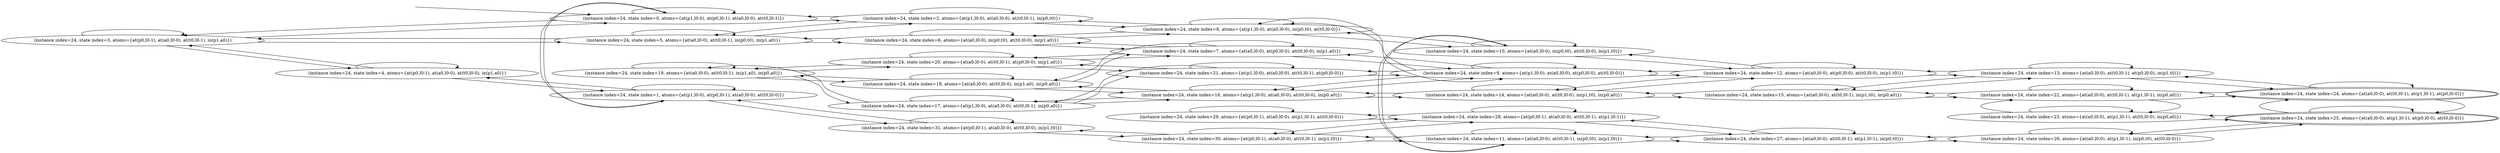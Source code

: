 digraph {
rankdir="LR"
s3[label="(instance index=24, state index=3, atoms={at(p0,l0-1), at(a0,l0-0), at(t0,l0-1), in(p1,a0)})"]
s4[label="(instance index=24, state index=4, atoms={at(p0,l0-1), at(a0,l0-0), at(t0,l0-0), in(p1,a0)})"]
s19[label="(instance index=24, state index=19, atoms={at(a0,l0-0), at(t0,l0-1), in(p1,a0), in(p0,a0)})"]
s5[label="(instance index=24, state index=5, atoms={at(a0,l0-0), at(t0,l0-1), in(p0,t0), in(p1,a0)})"]
s0[label="(instance index=24, state index=0, atoms={at(p1,l0-0), at(p0,l0-1), at(a0,l0-0), at(t0,l0-1)})"]
s1[label="(instance index=24, state index=1, atoms={at(p1,l0-0), at(p0,l0-1), at(a0,l0-0), at(t0,l0-0)})"]
s17[label="(instance index=24, state index=17, atoms={at(p1,l0-0), at(a0,l0-0), at(t0,l0-1), in(p0,a0)})"]
s20[label="(instance index=24, state index=20, atoms={at(a0,l0-0), at(t0,l0-1), at(p0,l0-0), in(p1,a0)})"]
s18[label="(instance index=24, state index=18, atoms={at(a0,l0-0), at(t0,l0-0), in(p1,a0), in(p0,a0)})"]
s31[label="(instance index=24, state index=31, atoms={at(p0,l0-1), at(a0,l0-0), at(t0,l0-0), in(p1,t0)})"]
s6[label="(instance index=24, state index=6, atoms={at(a0,l0-0), in(p0,t0), at(t0,l0-0), in(p1,a0)})"]
s2[label="(instance index=24, state index=2, atoms={at(p1,l0-0), at(a0,l0-0), at(t0,l0-1), in(p0,t0)})"]
s21[label="(instance index=24, state index=21, atoms={at(p1,l0-0), at(a0,l0-0), at(t0,l0-1), at(p0,l0-0)})"]
s16[label="(instance index=24, state index=16, atoms={at(p1,l0-0), at(a0,l0-0), at(t0,l0-0), in(p0,a0)})"]
s8[label="(instance index=24, state index=8, atoms={at(p1,l0-0), at(a0,l0-0), in(p0,t0), at(t0,l0-0)})"]
s29[label="(instance index=24, state index=29, atoms={at(p0,l0-1), at(a0,l0-0), at(p1,l0-1), at(t0,l0-0)})"]
s7[label="(instance index=24, state index=7, atoms={at(a0,l0-0), at(p0,l0-0), at(t0,l0-0), in(p1,a0)})"]
s30[label="(instance index=24, state index=30, atoms={at(p0,l0-1), at(a0,l0-0), at(t0,l0-1), in(p1,t0)})"]
s14[label="(instance index=24, state index=14, atoms={at(a0,l0-0), at(t0,l0-0), in(p1,t0), in(p0,a0)})"]
s9[label="(instance index=24, state index=9, atoms={at(p1,l0-0), at(a0,l0-0), at(p0,l0-0), at(t0,l0-0)})"]
s10[label="(instance index=24, state index=10, atoms={at(a0,l0-0), in(p0,t0), at(t0,l0-0), in(p1,t0)})"]
s28[label="(instance index=24, state index=28, atoms={at(p0,l0-1), at(a0,l0-0), at(t0,l0-1), at(p1,l0-1)})"]
s11[label="(instance index=24, state index=11, atoms={at(a0,l0-0), at(t0,l0-1), in(p0,t0), in(p1,t0)})"]
s27[label="(instance index=24, state index=27, atoms={at(a0,l0-0), at(t0,l0-1), at(p1,l0-1), in(p0,t0)})"]
s15[label="(instance index=24, state index=15, atoms={at(a0,l0-0), at(t0,l0-1), in(p1,t0), in(p0,a0)})"]
s12[label="(instance index=24, state index=12, atoms={at(a0,l0-0), at(p0,l0-0), at(t0,l0-0), in(p1,t0)})"]
s22[label="(instance index=24, state index=22, atoms={at(a0,l0-0), at(t0,l0-1), at(p1,l0-1), in(p0,a0)})"]
s26[label="(instance index=24, state index=26, atoms={at(a0,l0-0), at(p1,l0-1), in(p0,t0), at(t0,l0-0)})"]
s13[label="(instance index=24, state index=13, atoms={at(a0,l0-0), at(t0,l0-1), at(p0,l0-0), in(p1,t0)})"]
s23[label="(instance index=24, state index=23, atoms={at(a0,l0-0), at(p1,l0-1), at(t0,l0-0), in(p0,a0)})"]
s24[peripheries=2,label="(instance index=24, state index=24, atoms={at(a0,l0-0), at(t0,l0-1), at(p1,l0-1), at(p0,l0-0)})"]
s25[peripheries=2,label="(instance index=24, state index=25, atoms={at(a0,l0-0), at(p1,l0-1), at(p0,l0-0), at(t0,l0-0)})"]
Dangling [ label = "", style = invis ]
{ rank = same; Dangling }
Dangling -> s0
{ rank = same; s0}
{ rank = same; s19,s5,s0,s1}
{ rank = same; s17,s20,s18,s31,s6,s2}
{ rank = same; s21,s16,s8,s29,s7,s30}
{ rank = same; s14,s9,s10,s28,s11}
{ rank = same; s27,s15,s12}
{ rank = same; s22,s26,s13,s23}
{ rank = same; s24,s25}
{
s3->s5
s3->s3
s3->s4
s3->s0
s4->s3
s4->s4
s4->s1
}
{
s19->s20
s19->s19
s19->s18
s19->s17
s5->s5
s5->s3
s5->s6
s5->s2
s0->s3
s0->s2
s0->s1
s0->s0
s1->s31
s1->s1
s1->s4
s1->s0
}
{
s17->s19
s17->s21
s17->s17
s17->s16
s20->s21
s20->s20
s20->s7
s20->s19
s18->s7
s18->s19
s18->s18
s18->s16
s31->s30
s31->s31
s31->s1
s6->s7
s6->s6
s6->s5
s6->s8
s2->s5
s2->s2
s2->s0
s2->s8
}
{
s21->s20
s21->s17
s21->s21
s21->s9
s16->s18
s16->s17
s16->s16
s16->s14
s16->s9
s8->s10
s8->s9
s8->s8
s8->s6
s8->s2
s29->s29
s29->s28
s7->s20
s7->s18
s7->s9
s7->s7
s7->s6
s30->s30
s30->s28
s30->s31
s30->s11
}
{
s14->s15
s14->s14
s14->s12
s14->s16
s9->s12
s9->s16
s9->s9
s9->s8
s9->s21
s9->s7
s10->s11
s10->s10
s10->s12
s10->s8
s28->s30
s28->s29
s28->s28
s28->s27
s11->s30
s11->s10
s11->s11
s11->s27
}
{
s27->s28
s27->s26
s27->s27
s27->s11
s15->s15
s15->s13
s15->s14
s15->s22
s12->s13
s12->s12
s12->s10
s12->s14
s12->s9
}
{
s22->s22
s22->s23
s22->s15
s22->s24
s26->s27
s26->s26
s26->s25
s13->s15
s13->s13
s13->s12
s13->s24
s23->s23
s23->s22
s23->s25
}
{
s24->s22
s24->s13
s24->s25
s24->s24
s25->s23
s25->s26
s25->s25
s25->s24
}
}
